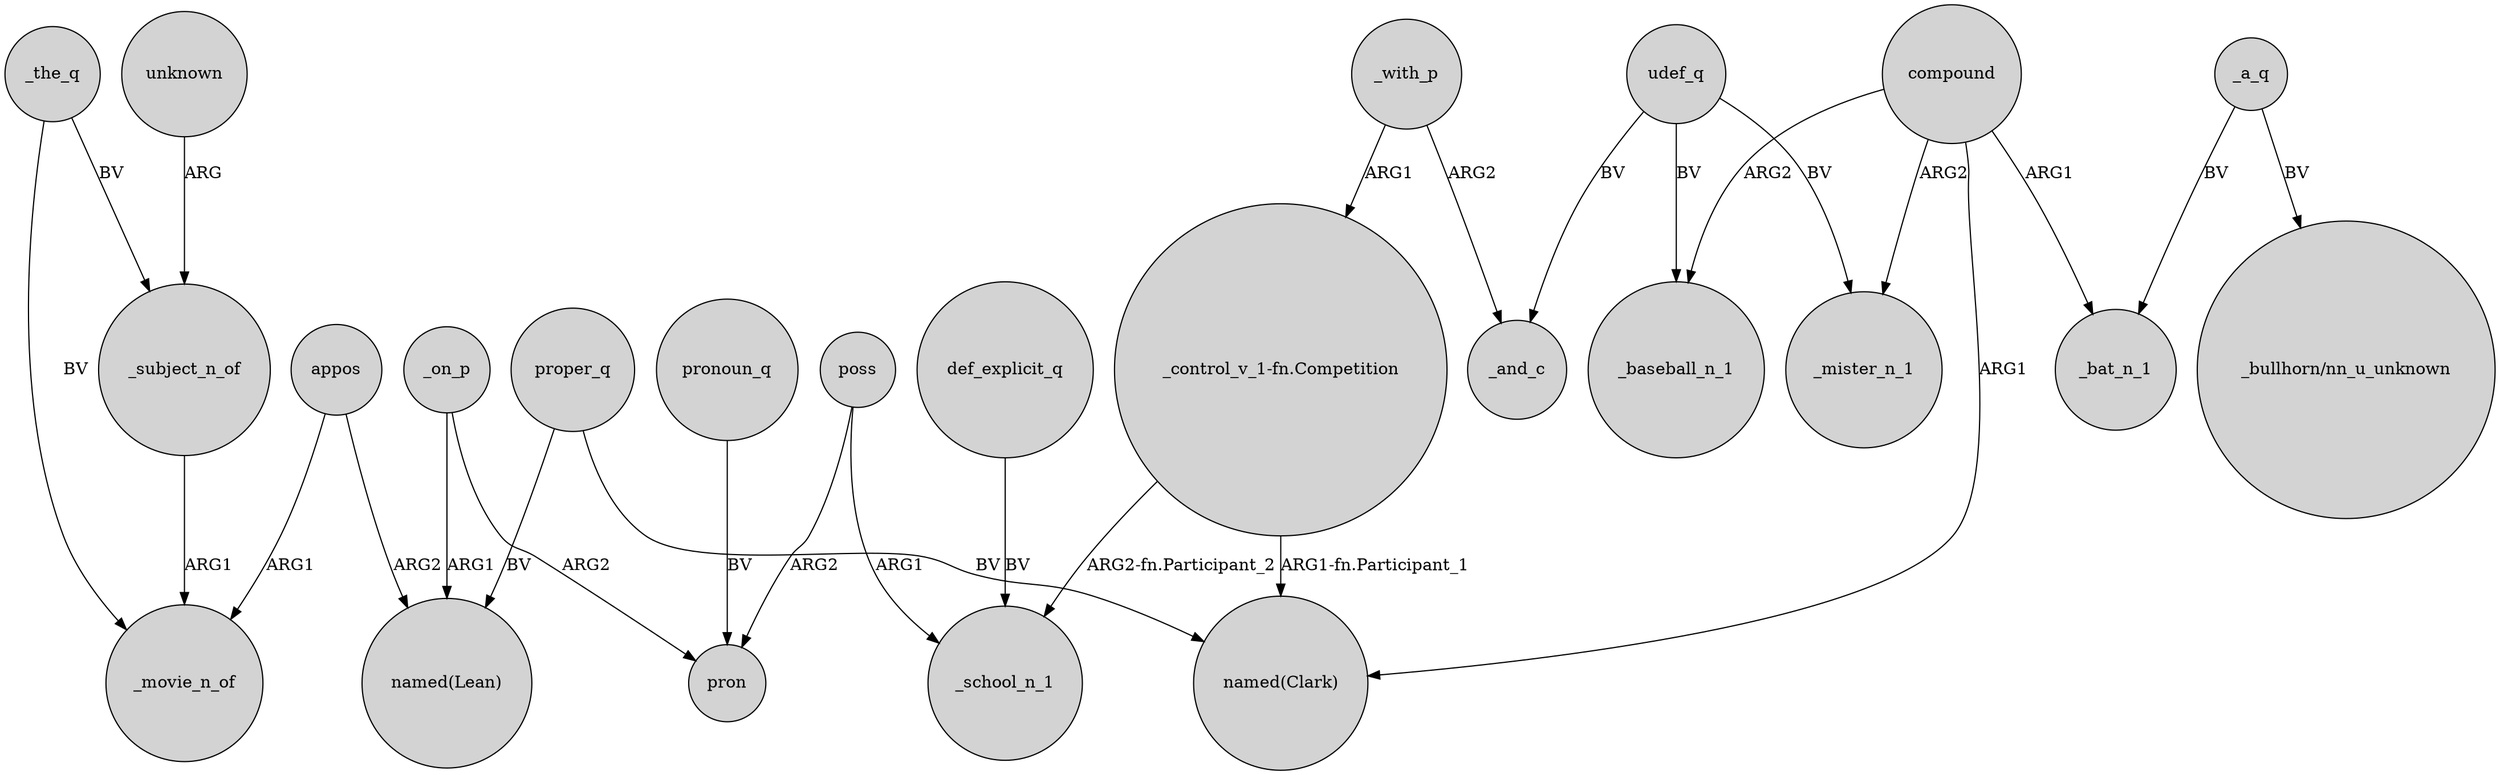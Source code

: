 digraph {
	node [shape=circle style=filled]
	unknown -> _subject_n_of [label=ARG]
	_on_p -> "named(Lean)" [label=ARG1]
	_subject_n_of -> _movie_n_of [label=ARG1]
	appos -> "named(Lean)" [label=ARG2]
	compound -> _baseball_n_1 [label=ARG2]
	compound -> _mister_n_1 [label=ARG2]
	"_control_v_1-fn.Competition" -> _school_n_1 [label="ARG2-fn.Participant_2"]
	udef_q -> _and_c [label=BV]
	udef_q -> _mister_n_1 [label=BV]
	_the_q -> _movie_n_of [label=BV]
	_on_p -> pron [label=ARG2]
	"_control_v_1-fn.Competition" -> "named(Clark)" [label="ARG1-fn.Participant_1"]
	_a_q -> _bat_n_1 [label=BV]
	pronoun_q -> pron [label=BV]
	poss -> pron [label=ARG2]
	def_explicit_q -> _school_n_1 [label=BV]
	compound -> "named(Clark)" [label=ARG1]
	_with_p -> "_control_v_1-fn.Competition" [label=ARG1]
	_with_p -> _and_c [label=ARG2]
	udef_q -> _baseball_n_1 [label=BV]
	proper_q -> "named(Lean)" [label=BV]
	_the_q -> _subject_n_of [label=BV]
	compound -> _bat_n_1 [label=ARG1]
	proper_q -> "named(Clark)" [label=BV]
	_a_q -> "_bullhorn/nn_u_unknown" [label=BV]
	appos -> _movie_n_of [label=ARG1]
	poss -> _school_n_1 [label=ARG1]
}
